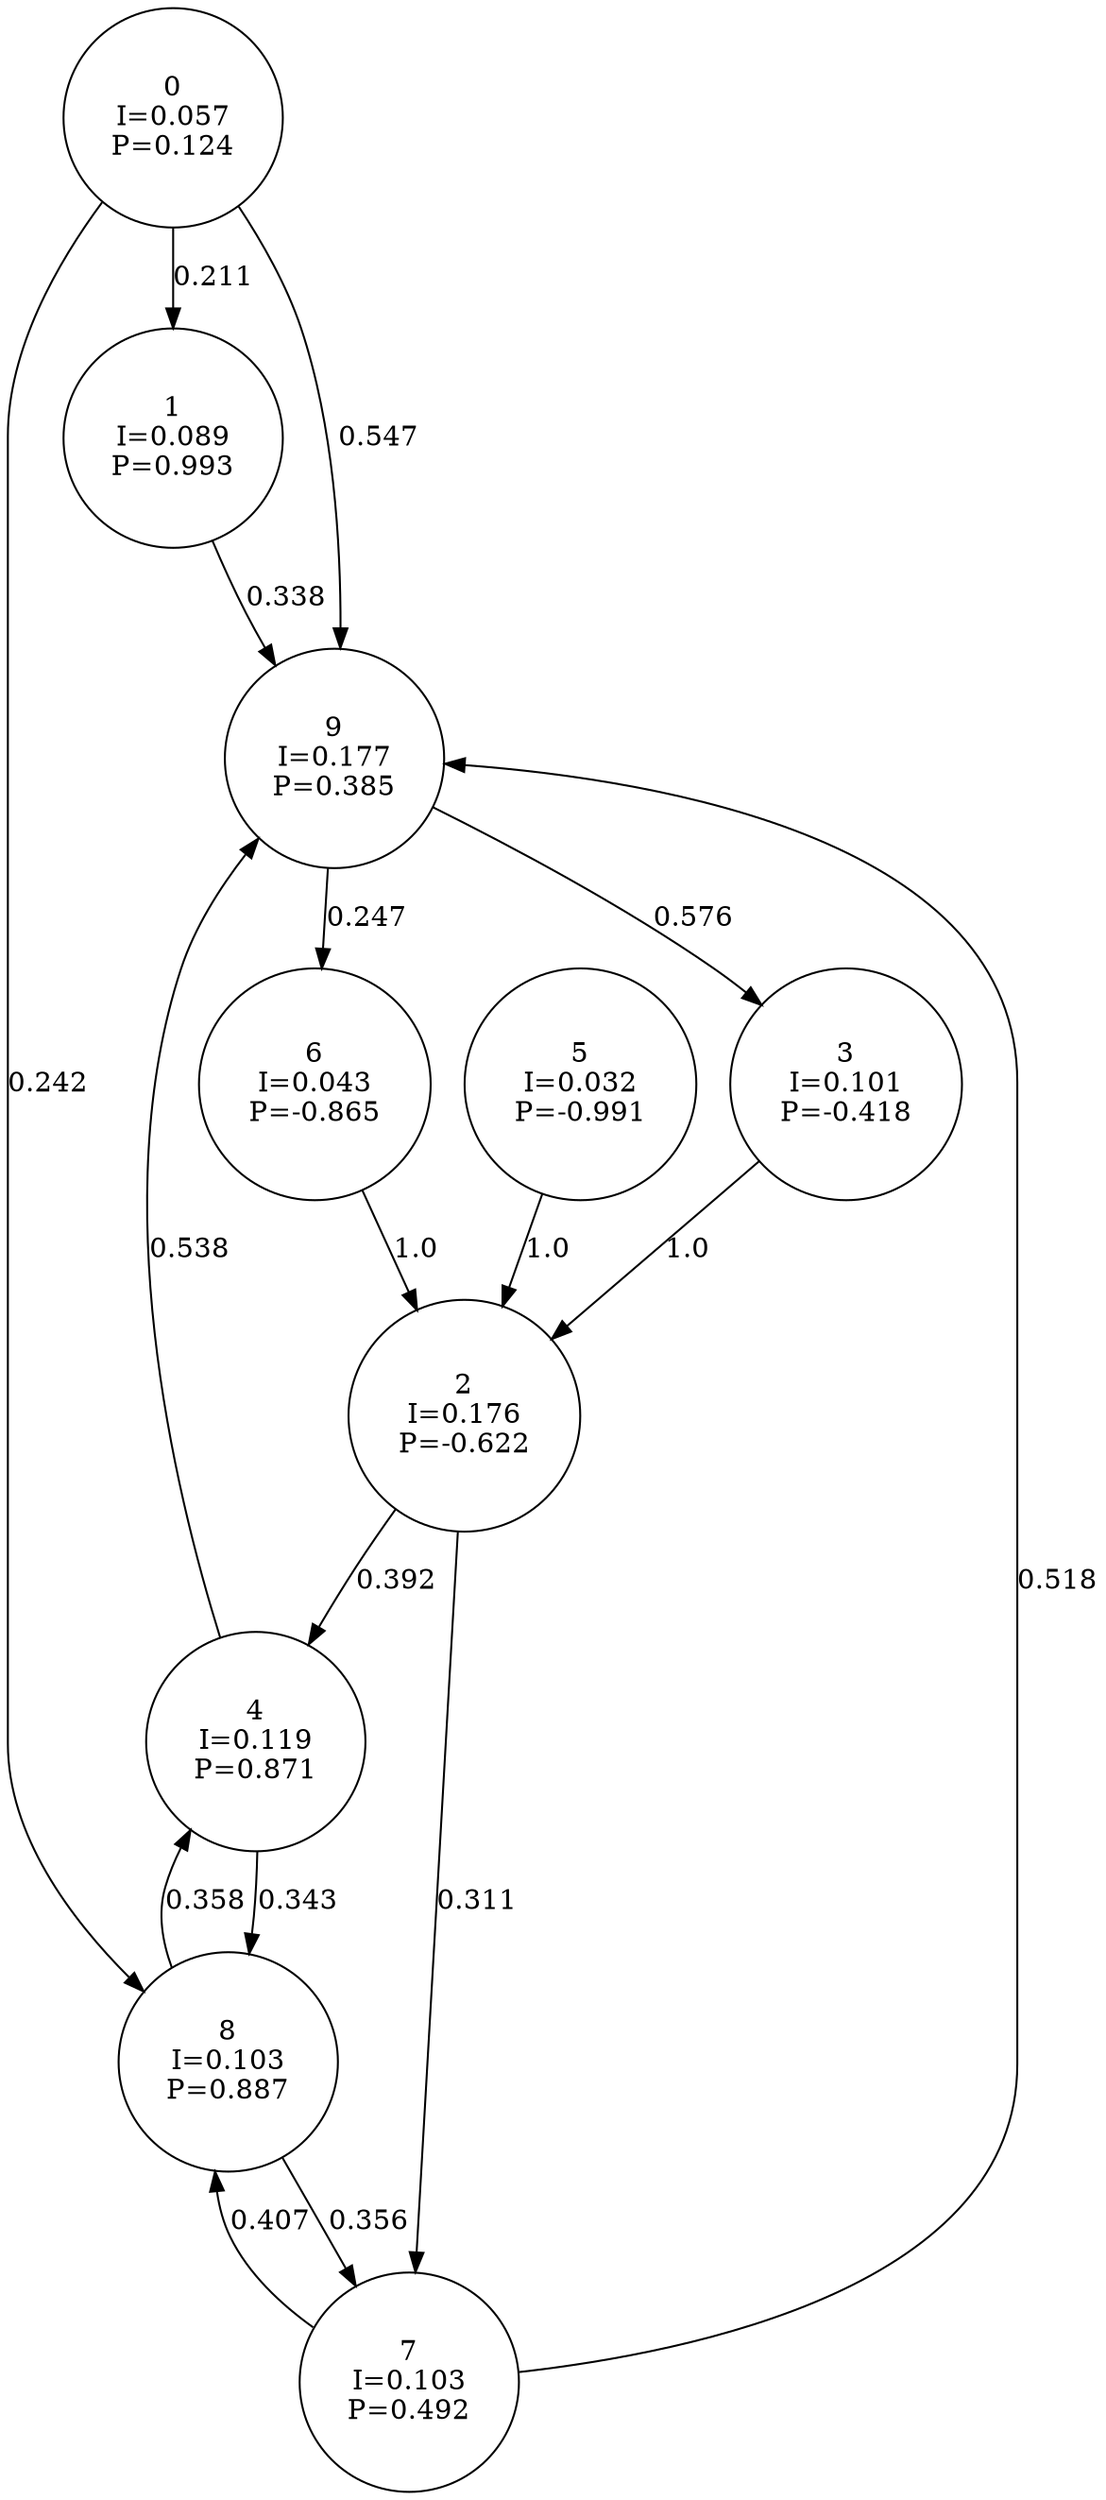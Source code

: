 digraph a {
0 [shape=circle, label="0\nI=0.057\nP=0.124"];
	0 -> 1 [label="0.211"];
	0 -> 8 [label="0.242"];
	0 -> 9 [label="0.547"];
1 [shape=circle, label="1\nI=0.089\nP=0.993"];
	1 -> 9 [label="0.338"];
2 [shape=circle, label="2\nI=0.176\nP=-0.622"];
	2 -> 4 [label="0.392"];
	2 -> 7 [label="0.311"];
3 [shape=circle, label="3\nI=0.101\nP=-0.418"];
	3 -> 2 [label="1.0"];
4 [shape=circle, label="4\nI=0.119\nP=0.871"];
	4 -> 8 [label="0.343"];
	4 -> 9 [label="0.538"];
5 [shape=circle, label="5\nI=0.032\nP=-0.991"];
	5 -> 2 [label="1.0"];
6 [shape=circle, label="6\nI=0.043\nP=-0.865"];
	6 -> 2 [label="1.0"];
7 [shape=circle, label="7\nI=0.103\nP=0.492"];
	7 -> 8 [label="0.407"];
	7 -> 9 [label="0.518"];
8 [shape=circle, label="8\nI=0.103\nP=0.887"];
	8 -> 4 [label="0.358"];
	8 -> 7 [label="0.356"];
9 [shape=circle, label="9\nI=0.177\nP=0.385"];
	9 -> 3 [label="0.576"];
	9 -> 6 [label="0.247"];
}